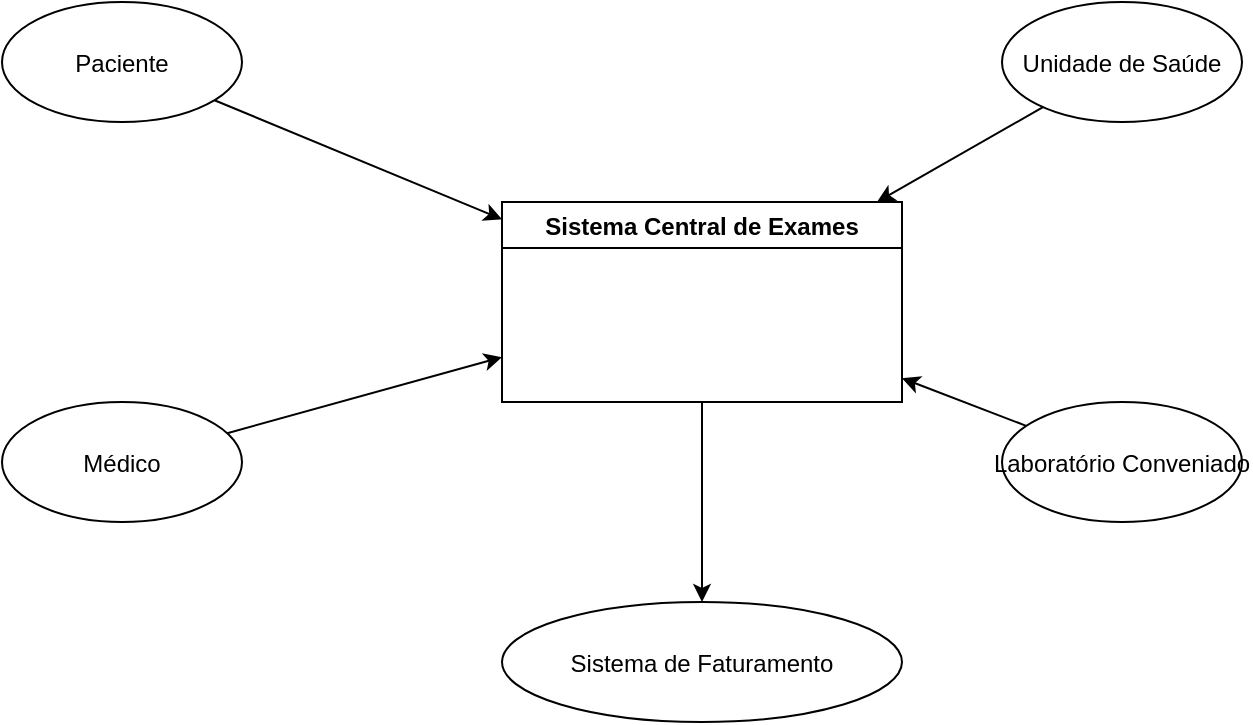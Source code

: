 <?xml version="1.0" encoding="UTF-8"?>
<mxfile>
  <diagram name="Mapa de Contexto">
    <mxGraphModel>
      <root>
        <mxCell id="0" />
        <mxCell id="1" parent="0" />

        <!-- Sistema Central de Exames -->
        <mxCell id="SistemaCentralExames" value="Sistema Central de Exames" style="swimlane" vertex="1" parent="1">
          <mxGeometry x="300" y="150" width="200" height="100" as="geometry" />
        </mxCell>

        <!-- Entidades Externas -->
        <mxCell id="Paciente" value="Paciente" style="ellipse" vertex="1" parent="1">
          <mxGeometry x="50" y="50" width="120" height="60" as="geometry" />
        </mxCell>
        <mxCell id="Medico" value="Médico" style="ellipse" vertex="1" parent="1">
          <mxGeometry x="50" y="250" width="120" height="60" as="geometry" />
        </mxCell>
        <mxCell id="UnidadeSaude" value="Unidade de Saúde" style="ellipse" vertex="1" parent="1">
          <mxGeometry x="550" y="50" width="120" height="60" as="geometry" />
        </mxCell>
        <mxCell id="LaboratorioConveniado" value="Laboratório Conveniado" style="ellipse" vertex="1" parent="1">
          <mxGeometry x="550" y="250" width="120" height="60" as="geometry" />
        </mxCell>
        <mxCell id="SistemaFaturamento" value="Sistema de Faturamento" style="ellipse" vertex="1" parent="1">
          <mxGeometry x="300" y="350" width="200" height="60" as="geometry" />
        </mxCell>

        <!-- Relações -->
        <mxCell id="rel1" edge="1" parent="1" source="Paciente" target="SistemaCentralExames">
          <mxGeometry relative="1" as="geometry" />
        </mxCell>
        <mxCell id="rel2" edge="1" parent="1" source="Medico" target="SistemaCentralExames">
          <mxGeometry relative="1" as="geometry" />
        </mxCell>
        <mxCell id="rel3" edge="1" parent="1" source="UnidadeSaude" target="SistemaCentralExames">
          <mxGeometry relative="1" as="geometry" />
        </mxCell>
        <mxCell id="rel4" edge="1" parent="1" source="LaboratorioConveniado" target="SistemaCentralExames">
          <mxGeometry relative="1" as="geometry" />
        </mxCell>
        <mxCell id="rel5" edge="1" parent="1" source="SistemaCentralExames" target="SistemaFaturamento">
          <mxGeometry relative="1" as="geometry" />
        </mxCell>
      </root>
    </mxGraphModel>
  </diagram>
</mxfile>
